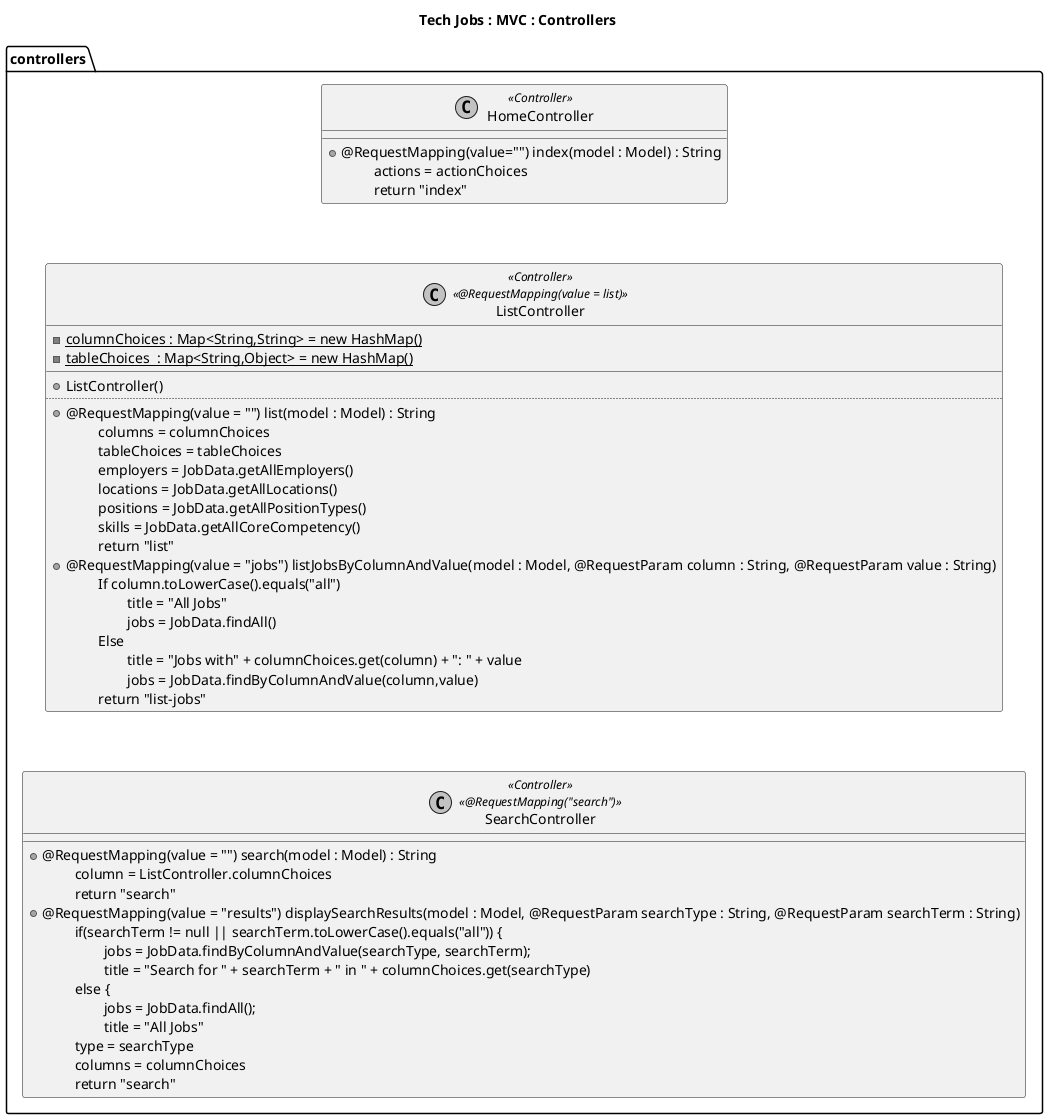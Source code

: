 @startuml

title Tech Jobs : MVC : Controllers

skinparam monochrome true

package controllers {
    class HomeController <<Controller>> {
        +@RequestMapping(value="") index(model : Model) : String
        {method} \t actions = actionChoices
        {method} \t return "index"
    }
    class ListController <<Controller>> <<@RequestMapping(value = list) >> {
        {static} -columnChoices : Map<String,String> = new HashMap()
        {static} -tableChoices  : Map<String,Object> = new HashMap()
        __
        +ListController()
        ..
        +@RequestMapping(value = "") list(model : Model) : String
        {method} \t columns = columnChoices
        {method} \t tableChoices = tableChoices
        {method} \t employers = JobData.getAllEmployers()
        {method} \t locations = JobData.getAllLocations()
        {method} \t positions = JobData.getAllPositionTypes()
        {method} \t skills = JobData.getAllCoreCompetency()
        {method} \t return "list"
        +@RequestMapping(value = "jobs") listJobsByColumnAndValue(model : Model, @RequestParam column : String, @RequestParam value : String)
        {method} \t If column.toLowerCase().equals("all")
        {method} \t\t title = "All Jobs"
        {method} \t\t jobs = JobData.findAll()
        {method} \t Else
        {method} \t\t title = "Jobs with" + columnChoices.get(column) + ": " + value
        {method} \t\t jobs = JobData.findByColumnAndValue(column,value)
        {method} \t return "list-jobs"
    }

    class SearchController <<Controller>> <<@RequestMapping("search")>> {
        +@RequestMapping(value = "") search(model : Model) : String
        {method} \t column = ListController.columnChoices
        {method} \t return "search"
        +@RequestMapping(value = "results") displaySearchResults(model : Model, @RequestParam searchType : String, @RequestParam searchTerm : String)
        {method} \t if(searchTerm != null || searchTerm.toLowerCase().equals("all")) {
            {method} \t\t jobs = JobData.findByColumnAndValue(searchType, searchTerm);
            {method} \t\t title = "Search for " + searchTerm + " in " + columnChoices.get(searchType)
        {method} \t else {
            {method} \t\t jobs = JobData.findAll();
            {method} \t\t title = "All Jobs"
        {method} \t type = searchType
        {method} \t columns = columnChoices
        {method} \t return "search"
    }

    HomeController .[hidden]. ListController
    ListController .[hidden]. SearchController
}

@enduml